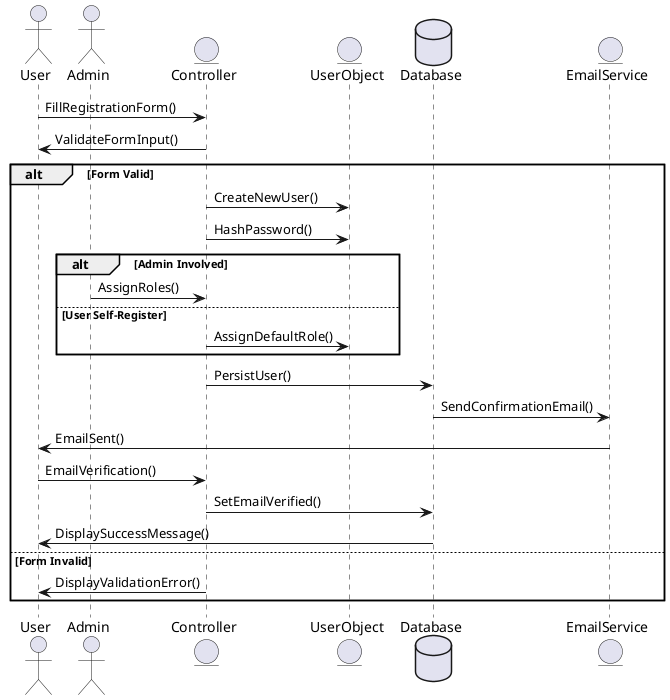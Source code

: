 @startuml Register
actor User
actor Admin
entity Controller
entity UserObject
database Database
entity EmailService

User -> Controller : FillRegistrationForm()
Controller -> User : ValidateFormInput()
alt Form Valid
    Controller -> UserObject : CreateNewUser()
    Controller -> UserObject : HashPassword()
    alt Admin Involved
        Admin -> Controller : AssignRoles()
    else User Self-Register
        Controller -> UserObject : AssignDefaultRole()
    end
    Controller -> Database : PersistUser()
    Database -> EmailService : SendConfirmationEmail()
    EmailService -> User : EmailSent()
    User -> Controller : EmailVerification()
    Controller -> Database : SetEmailVerified()
    Database -> User : DisplaySuccessMessage()
else Form Invalid
    User <- Controller : DisplayValidationError()
end

@enduml
